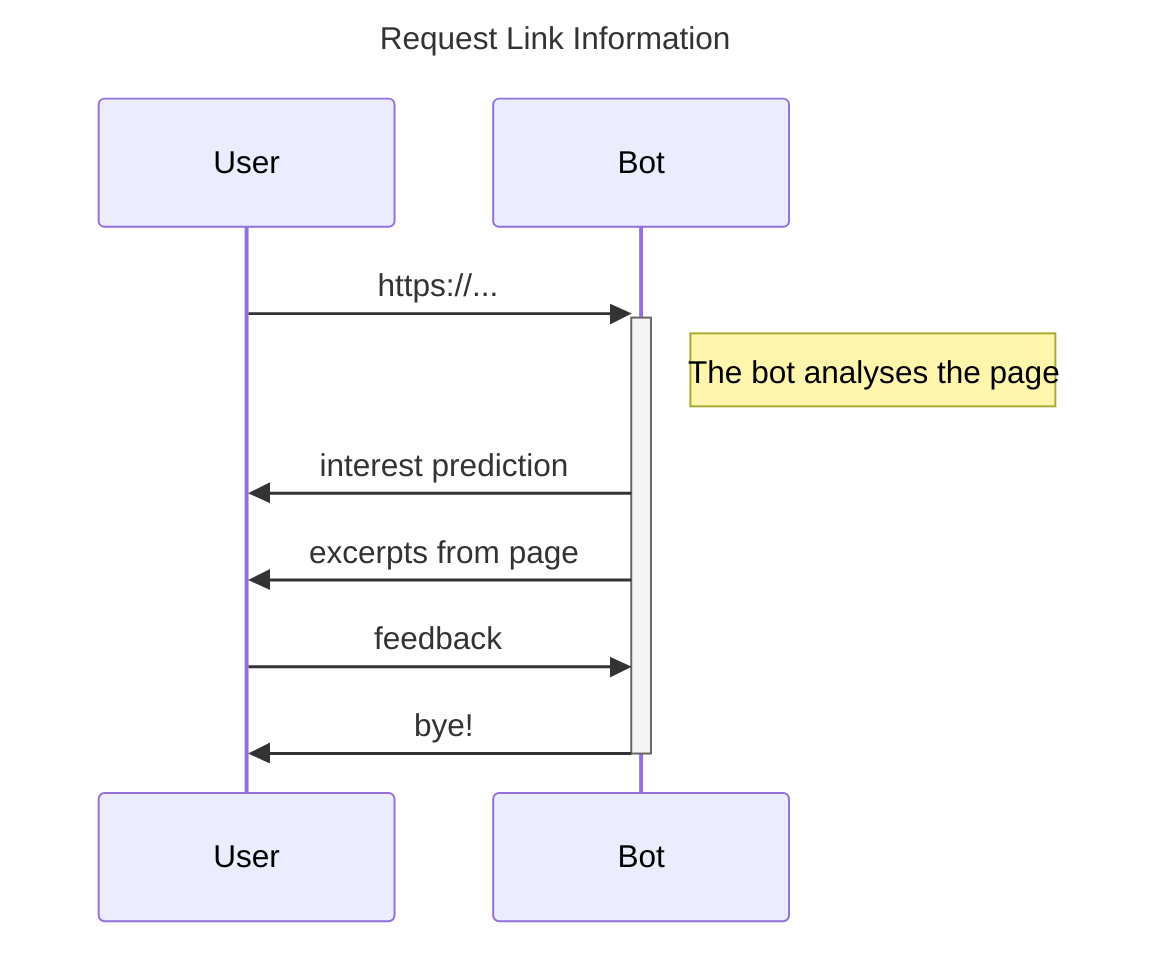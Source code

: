 ---
title: Request Link Information
---

sequenceDiagram
    participant User
    User ->>+Bot: https://...
    Note right of Bot: The bot analyses the page
    Bot ->> User: interest prediction
    Bot ->> User: excerpts from page
    User ->> Bot: feedback
    Bot ->>-User: bye!